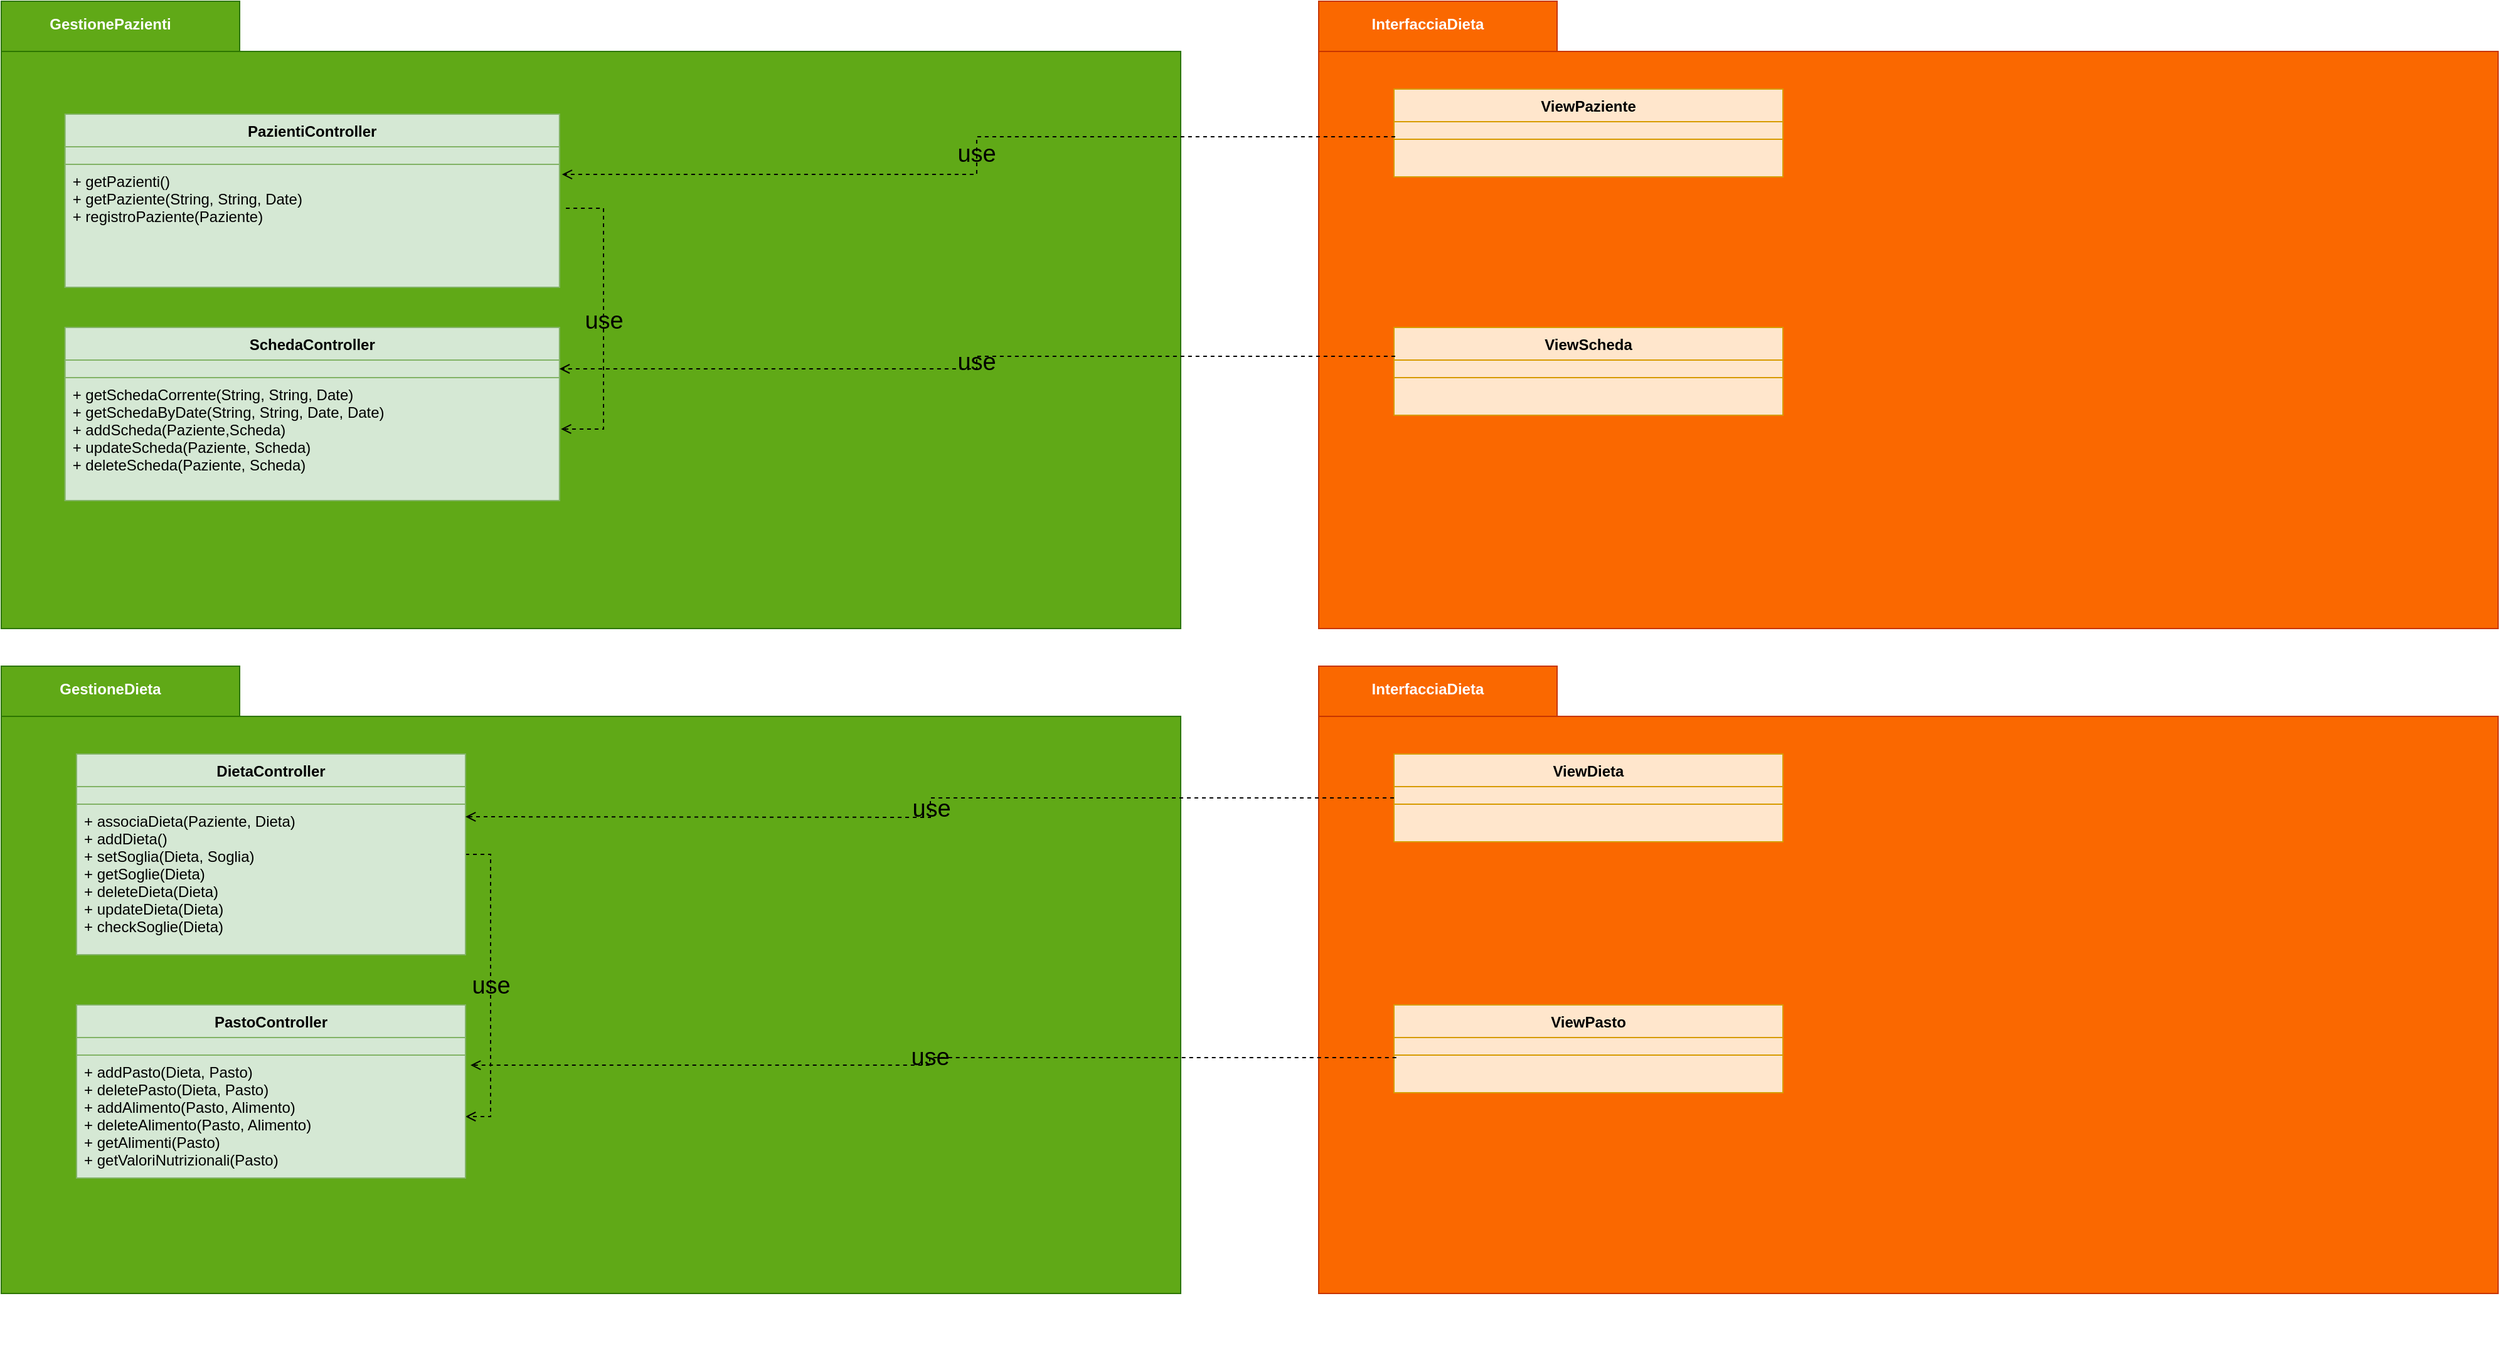 <mxfile version="17.5.0"><diagram id="CF-CN9mxn05kVz-OpUtG" name="Page-1"><mxGraphModel dx="1422" dy="793" grid="1" gridSize="10" guides="1" tooltips="1" connect="1" arrows="1" fold="1" page="1" pageScale="1" pageWidth="827" pageHeight="1169" math="0" shadow="0"><root><mxCell id="0"/><mxCell id="1" parent="0"/><mxCell id="Cxv-zkQNOTREW5aY-114-4" value="" style="group" parent="1" vertex="1" connectable="0"><mxGeometry x="70" width="940" height="500" as="geometry"/></mxCell><mxCell id="Cxv-zkQNOTREW5aY-114-1" value="" style="shape=folder;fontStyle=1;spacingTop=10;tabWidth=190;tabHeight=40;tabPosition=left;html=1;fillColor=#60a917;strokeColor=#2D7600;fontColor=#ffffff;" parent="Cxv-zkQNOTREW5aY-114-4" vertex="1"><mxGeometry width="940" height="500" as="geometry"/></mxCell><mxCell id="Cxv-zkQNOTREW5aY-114-2" value="GestionePazienti" style="text;align=center;fontStyle=1;verticalAlign=middle;spacingLeft=3;spacingRight=3;rotatable=0;points=[[0,0.5],[1,0.5]];portConstraint=eastwest;fontColor=#FFFFFF;" parent="Cxv-zkQNOTREW5aY-114-4" vertex="1"><mxGeometry x="17.209" y="0.845" width="139.535" height="33.333" as="geometry"/></mxCell><mxCell id="Cxv-zkQNOTREW5aY-114-5" value="PazientiController" style="swimlane;fontStyle=1;align=center;verticalAlign=top;childLayout=stackLayout;horizontal=1;startSize=26;horizontalStack=0;resizeParent=1;resizeParentMax=0;resizeLast=0;collapsible=1;marginBottom=0;fillColor=#d5e8d4;strokeColor=#82b366;" parent="Cxv-zkQNOTREW5aY-114-4" vertex="1"><mxGeometry x="50.847" y="90" width="394.068" height="138" as="geometry"/></mxCell><mxCell id="Cxv-zkQNOTREW5aY-114-6" value="" style="text;align=left;verticalAlign=top;spacingLeft=4;spacingRight=4;overflow=hidden;rotatable=0;points=[[0,0.5],[1,0.5]];portConstraint=eastwest;fillColor=#d5e8d4;strokeColor=#82b366;" parent="Cxv-zkQNOTREW5aY-114-5" vertex="1"><mxGeometry y="26" width="394.068" height="14" as="geometry"/></mxCell><mxCell id="Cxv-zkQNOTREW5aY-114-8" value="+ getPazienti()&#xA;+ getPaziente(String, String, Date)&#xA;+ registroPaziente(Paziente)&#xA;&#xA;&#xA;&#xA;" style="text;strokeColor=#82b366;fillColor=#d5e8d4;align=left;verticalAlign=top;spacingLeft=4;spacingRight=4;overflow=hidden;rotatable=0;points=[[0,0.5],[1,0.5]];portConstraint=eastwest;" parent="Cxv-zkQNOTREW5aY-114-5" vertex="1"><mxGeometry y="40" width="394.068" height="98" as="geometry"/></mxCell><mxCell id="Cxv-zkQNOTREW5aY-114-20" value="SchedaController" style="swimlane;fontStyle=1;align=center;verticalAlign=top;childLayout=stackLayout;horizontal=1;startSize=26;horizontalStack=0;resizeParent=1;resizeParentMax=0;resizeLast=0;collapsible=1;marginBottom=0;fillColor=#d5e8d4;strokeColor=#82b366;" parent="Cxv-zkQNOTREW5aY-114-4" vertex="1"><mxGeometry x="50.847" y="260" width="394.068" height="138" as="geometry"/></mxCell><mxCell id="Cxv-zkQNOTREW5aY-114-21" value="" style="text;align=left;verticalAlign=top;spacingLeft=4;spacingRight=4;overflow=hidden;rotatable=0;points=[[0,0.5],[1,0.5]];portConstraint=eastwest;fillColor=#d5e8d4;strokeColor=#82b366;" parent="Cxv-zkQNOTREW5aY-114-20" vertex="1"><mxGeometry y="26" width="394.068" height="14" as="geometry"/></mxCell><mxCell id="Cxv-zkQNOTREW5aY-114-22" value="+ getSchedaCorrente(String, String, Date)&#xA;+ getSchedaByDate(String, String, Date, Date)&#xA;+ addScheda(Paziente,Scheda)&#xA;+ updateScheda(Paziente, Scheda)&#xA;+ deleteScheda(Paziente, Scheda)&#xA;&#xA;&#xA;" style="text;strokeColor=#82b366;fillColor=#d5e8d4;align=left;verticalAlign=top;spacingLeft=4;spacingRight=4;overflow=hidden;rotatable=0;points=[[0,0.5],[1,0.5]];portConstraint=eastwest;" parent="Cxv-zkQNOTREW5aY-114-20" vertex="1"><mxGeometry y="40" width="394.068" height="98" as="geometry"/></mxCell><mxCell id="GeMMhzaPay-1B5AHxZ2K-18" value="use" style="edgeStyle=orthogonalEdgeStyle;rounded=0;orthogonalLoop=1;jettySize=auto;html=1;endArrow=open;endFill=0;dashed=1;labelBackgroundColor=none;exitX=1.013;exitY=0.357;exitDx=0;exitDy=0;entryX=1.003;entryY=0.418;entryDx=0;entryDy=0;fontSize=19;exitPerimeter=0;entryPerimeter=0;" edge="1" parent="Cxv-zkQNOTREW5aY-114-4" source="Cxv-zkQNOTREW5aY-114-8" target="Cxv-zkQNOTREW5aY-114-22"><mxGeometry relative="1" as="geometry"><mxPoint x="380" y="690" as="sourcePoint"/><mxPoint x="380" y="899" as="targetPoint"/><Array as="points"><mxPoint x="480" y="165"/><mxPoint x="480" y="341"/></Array></mxGeometry></mxCell><mxCell id="GeMMhzaPay-1B5AHxZ2K-4" value="" style="group" vertex="1" connectable="0" parent="1"><mxGeometry x="70" y="530" width="940" height="560" as="geometry"/></mxCell><mxCell id="GeMMhzaPay-1B5AHxZ2K-5" value="" style="shape=folder;fontStyle=1;spacingTop=10;tabWidth=190;tabHeight=40;tabPosition=left;html=1;fillColor=#60a917;strokeColor=#2D7600;fontColor=#ffffff;" vertex="1" parent="GeMMhzaPay-1B5AHxZ2K-4"><mxGeometry width="940" height="500" as="geometry"/></mxCell><mxCell id="GeMMhzaPay-1B5AHxZ2K-6" value="GestioneDieta" style="text;align=center;fontStyle=1;verticalAlign=middle;spacingLeft=3;spacingRight=3;rotatable=0;points=[[0,0.5],[1,0.5]];portConstraint=eastwest;fontColor=#FFFFFF;" vertex="1" parent="GeMMhzaPay-1B5AHxZ2K-4"><mxGeometry x="17.209" y="0.845" width="139.535" height="33.333" as="geometry"/></mxCell><mxCell id="GeMMhzaPay-1B5AHxZ2K-17" value="use" style="edgeStyle=orthogonalEdgeStyle;rounded=0;orthogonalLoop=1;jettySize=auto;html=1;endArrow=open;endFill=0;dashed=1;labelBackgroundColor=none;exitX=1;exitY=0.5;exitDx=0;exitDy=0;entryX=1;entryY=0.5;entryDx=0;entryDy=0;fontSize=19;" edge="1" parent="GeMMhzaPay-1B5AHxZ2K-4" source="GeMMhzaPay-1B5AHxZ2K-1" target="GeMMhzaPay-1B5AHxZ2K-15"><mxGeometry relative="1" as="geometry"/></mxCell><mxCell id="GeMMhzaPay-1B5AHxZ2K-1" value="DietaController" style="swimlane;fontStyle=1;align=center;verticalAlign=top;childLayout=stackLayout;horizontal=1;startSize=26;horizontalStack=0;resizeParent=1;resizeParentMax=0;resizeLast=0;collapsible=1;marginBottom=0;fillColor=#d5e8d4;strokeColor=#82b366;" vertex="1" parent="GeMMhzaPay-1B5AHxZ2K-4"><mxGeometry x="60" y="70" width="310" height="160" as="geometry"/></mxCell><mxCell id="GeMMhzaPay-1B5AHxZ2K-2" value="" style="text;align=left;verticalAlign=top;spacingLeft=4;spacingRight=4;overflow=hidden;rotatable=0;points=[[0,0.5],[1,0.5]];portConstraint=eastwest;fillColor=#d5e8d4;strokeColor=#82b366;" vertex="1" parent="GeMMhzaPay-1B5AHxZ2K-1"><mxGeometry y="26" width="310" height="14" as="geometry"/></mxCell><mxCell id="GeMMhzaPay-1B5AHxZ2K-3" value="+ associaDieta(Paziente, Dieta)&#xA;+ addDieta()&#xA;+ setSoglia(Dieta, Soglia)&#xA;+ getSoglie(Dieta)&#xA;+ deleteDieta(Dieta)&#xA;+ updateDieta(Dieta)&#xA;+ checkSoglie(Dieta)&#xA;&#xA;" style="text;strokeColor=#82b366;fillColor=#d5e8d4;align=left;verticalAlign=top;spacingLeft=4;spacingRight=4;overflow=hidden;rotatable=0;points=[[0,0.5],[1,0.5]];portConstraint=eastwest;" vertex="1" parent="GeMMhzaPay-1B5AHxZ2K-1"><mxGeometry y="40" width="310" height="120" as="geometry"/></mxCell><mxCell id="GeMMhzaPay-1B5AHxZ2K-13" value="PastoController" style="swimlane;fontStyle=1;align=center;verticalAlign=top;childLayout=stackLayout;horizontal=1;startSize=26;horizontalStack=0;resizeParent=1;resizeParentMax=0;resizeLast=0;collapsible=1;marginBottom=0;fillColor=#d5e8d4;strokeColor=#82b366;" vertex="1" parent="GeMMhzaPay-1B5AHxZ2K-4"><mxGeometry x="60" y="270" width="310" height="138" as="geometry"/></mxCell><mxCell id="GeMMhzaPay-1B5AHxZ2K-14" value="" style="text;align=left;verticalAlign=top;spacingLeft=4;spacingRight=4;overflow=hidden;rotatable=0;points=[[0,0.5],[1,0.5]];portConstraint=eastwest;fillColor=#d5e8d4;strokeColor=#82b366;" vertex="1" parent="GeMMhzaPay-1B5AHxZ2K-13"><mxGeometry y="26" width="310" height="14" as="geometry"/></mxCell><mxCell id="GeMMhzaPay-1B5AHxZ2K-15" value="+ addPasto(Dieta, Pasto)&#xA;+ deletePasto(Dieta, Pasto)&#xA;+ addAlimento(Pasto, Alimento)&#xA;+ deleteAlimento(Pasto, Alimento)&#xA;+ getAlimenti(Pasto)&#xA;+ getValoriNutrizionali(Pasto)&#xA;&#xA;&#xA;&#xA;&#xA;" style="text;strokeColor=#82b366;fillColor=#d5e8d4;align=left;verticalAlign=top;spacingLeft=4;spacingRight=4;overflow=hidden;rotatable=0;points=[[0,0.5],[1,0.5]];portConstraint=eastwest;" vertex="1" parent="GeMMhzaPay-1B5AHxZ2K-13"><mxGeometry y="40" width="310" height="98" as="geometry"/></mxCell><mxCell id="GeMMhzaPay-1B5AHxZ2K-19" value="" style="group;fillColor=none;" vertex="1" connectable="0" parent="1"><mxGeometry x="1120" y="530" width="940" height="560" as="geometry"/></mxCell><mxCell id="GeMMhzaPay-1B5AHxZ2K-20" value="" style="shape=folder;fontStyle=1;spacingTop=10;tabWidth=190;tabHeight=40;tabPosition=left;html=1;fillColor=#fa6800;strokeColor=#C73500;fontColor=#000000;" vertex="1" parent="GeMMhzaPay-1B5AHxZ2K-19"><mxGeometry width="940" height="500" as="geometry"/></mxCell><mxCell id="GeMMhzaPay-1B5AHxZ2K-21" value="InterfacciaDieta" style="text;align=center;fontStyle=1;verticalAlign=middle;spacingLeft=3;spacingRight=3;rotatable=0;points=[[0,0.5],[1,0.5]];portConstraint=eastwest;fontColor=#FFFFFF;" vertex="1" parent="GeMMhzaPay-1B5AHxZ2K-19"><mxGeometry x="17.209" y="0.845" width="139.535" height="33.333" as="geometry"/></mxCell><mxCell id="GeMMhzaPay-1B5AHxZ2K-23" value="ViewDieta" style="swimlane;fontStyle=1;align=center;verticalAlign=top;childLayout=stackLayout;horizontal=1;startSize=26;horizontalStack=0;resizeParent=1;resizeParentMax=0;resizeLast=0;collapsible=1;marginBottom=0;fillColor=#ffe6cc;strokeColor=#d79b00;" vertex="1" parent="GeMMhzaPay-1B5AHxZ2K-19"><mxGeometry x="60" y="70" width="310" height="70" as="geometry"/></mxCell><mxCell id="GeMMhzaPay-1B5AHxZ2K-24" value="" style="text;align=left;verticalAlign=top;spacingLeft=4;spacingRight=4;overflow=hidden;rotatable=0;points=[[0,0.5],[1,0.5]];portConstraint=eastwest;fillColor=#ffe6cc;strokeColor=#d79b00;" vertex="1" parent="GeMMhzaPay-1B5AHxZ2K-23"><mxGeometry y="26" width="310" height="14" as="geometry"/></mxCell><mxCell id="GeMMhzaPay-1B5AHxZ2K-25" value="" style="text;strokeColor=#d79b00;fillColor=#ffe6cc;align=left;verticalAlign=top;spacingLeft=4;spacingRight=4;overflow=hidden;rotatable=0;points=[[0,0.5],[1,0.5]];portConstraint=eastwest;" vertex="1" parent="GeMMhzaPay-1B5AHxZ2K-23"><mxGeometry y="40" width="310" height="30" as="geometry"/></mxCell><mxCell id="GeMMhzaPay-1B5AHxZ2K-26" value="ViewPasto" style="swimlane;fontStyle=1;align=center;verticalAlign=top;childLayout=stackLayout;horizontal=1;startSize=26;horizontalStack=0;resizeParent=1;resizeParentMax=0;resizeLast=0;collapsible=1;marginBottom=0;fillColor=#ffe6cc;strokeColor=#d79b00;" vertex="1" parent="GeMMhzaPay-1B5AHxZ2K-19"><mxGeometry x="60" y="270" width="310" height="70" as="geometry"/></mxCell><mxCell id="GeMMhzaPay-1B5AHxZ2K-27" value="" style="text;align=left;verticalAlign=top;spacingLeft=4;spacingRight=4;overflow=hidden;rotatable=0;points=[[0,0.5],[1,0.5]];portConstraint=eastwest;fillColor=#ffe6cc;strokeColor=#d79b00;" vertex="1" parent="GeMMhzaPay-1B5AHxZ2K-26"><mxGeometry y="26" width="310" height="14" as="geometry"/></mxCell><mxCell id="GeMMhzaPay-1B5AHxZ2K-28" value="&#xA;&#xA;&#xA;&#xA;&#xA;" style="text;strokeColor=#d79b00;fillColor=#ffe6cc;align=left;verticalAlign=top;spacingLeft=4;spacingRight=4;overflow=hidden;rotatable=0;points=[[0,0.5],[1,0.5]];portConstraint=eastwest;" vertex="1" parent="GeMMhzaPay-1B5AHxZ2K-26"><mxGeometry y="40" width="310" height="30" as="geometry"/></mxCell><mxCell id="GeMMhzaPay-1B5AHxZ2K-29" value="use" style="edgeStyle=orthogonalEdgeStyle;rounded=0;orthogonalLoop=1;jettySize=auto;html=1;labelBackgroundColor=none;fontSize=19;endArrow=open;endFill=0;dashed=1;" edge="1" parent="1" source="GeMMhzaPay-1B5AHxZ2K-23"><mxGeometry relative="1" as="geometry"><mxPoint x="440" y="650" as="targetPoint"/></mxGeometry></mxCell><mxCell id="GeMMhzaPay-1B5AHxZ2K-30" value="use" style="edgeStyle=orthogonalEdgeStyle;rounded=0;orthogonalLoop=1;jettySize=auto;html=1;labelBackgroundColor=none;fontSize=19;endArrow=open;endFill=0;dashed=1;exitX=0.006;exitY=0.067;exitDx=0;exitDy=0;exitPerimeter=0;entryX=1.013;entryY=0.082;entryDx=0;entryDy=0;entryPerimeter=0;" edge="1" parent="1" source="GeMMhzaPay-1B5AHxZ2K-28" target="GeMMhzaPay-1B5AHxZ2K-15"><mxGeometry relative="1" as="geometry"><mxPoint x="450" y="660" as="targetPoint"/><mxPoint x="1190" y="645" as="sourcePoint"/></mxGeometry></mxCell><mxCell id="GeMMhzaPay-1B5AHxZ2K-31" value="" style="group;fillColor=none;" vertex="1" connectable="0" parent="1"><mxGeometry x="1120" width="940" height="560" as="geometry"/></mxCell><mxCell id="GeMMhzaPay-1B5AHxZ2K-32" value="" style="shape=folder;fontStyle=1;spacingTop=10;tabWidth=190;tabHeight=40;tabPosition=left;html=1;fillColor=#fa6800;strokeColor=#C73500;fontColor=#000000;" vertex="1" parent="GeMMhzaPay-1B5AHxZ2K-31"><mxGeometry width="940" height="500" as="geometry"/></mxCell><mxCell id="GeMMhzaPay-1B5AHxZ2K-33" value="InterfacciaDieta" style="text;align=center;fontStyle=1;verticalAlign=middle;spacingLeft=3;spacingRight=3;rotatable=0;points=[[0,0.5],[1,0.5]];portConstraint=eastwest;fontColor=#FFFFFF;" vertex="1" parent="GeMMhzaPay-1B5AHxZ2K-31"><mxGeometry x="17.209" y="0.845" width="139.535" height="33.333" as="geometry"/></mxCell><mxCell id="GeMMhzaPay-1B5AHxZ2K-34" value="ViewPaziente" style="swimlane;fontStyle=1;align=center;verticalAlign=top;childLayout=stackLayout;horizontal=1;startSize=26;horizontalStack=0;resizeParent=1;resizeParentMax=0;resizeLast=0;collapsible=1;marginBottom=0;fillColor=#ffe6cc;strokeColor=#d79b00;" vertex="1" parent="GeMMhzaPay-1B5AHxZ2K-31"><mxGeometry x="60" y="70" width="310" height="70" as="geometry"/></mxCell><mxCell id="GeMMhzaPay-1B5AHxZ2K-35" value="" style="text;align=left;verticalAlign=top;spacingLeft=4;spacingRight=4;overflow=hidden;rotatable=0;points=[[0,0.5],[1,0.5]];portConstraint=eastwest;fillColor=#ffe6cc;strokeColor=#d79b00;" vertex="1" parent="GeMMhzaPay-1B5AHxZ2K-34"><mxGeometry y="26" width="310" height="14" as="geometry"/></mxCell><mxCell id="GeMMhzaPay-1B5AHxZ2K-36" value="" style="text;strokeColor=#d79b00;fillColor=#ffe6cc;align=left;verticalAlign=top;spacingLeft=4;spacingRight=4;overflow=hidden;rotatable=0;points=[[0,0.5],[1,0.5]];portConstraint=eastwest;" vertex="1" parent="GeMMhzaPay-1B5AHxZ2K-34"><mxGeometry y="40" width="310" height="30" as="geometry"/></mxCell><mxCell id="GeMMhzaPay-1B5AHxZ2K-37" value="ViewScheda" style="swimlane;fontStyle=1;align=center;verticalAlign=top;childLayout=stackLayout;horizontal=1;startSize=26;horizontalStack=0;resizeParent=1;resizeParentMax=0;resizeLast=0;collapsible=1;marginBottom=0;fillColor=#ffe6cc;strokeColor=#d79b00;" vertex="1" parent="GeMMhzaPay-1B5AHxZ2K-31"><mxGeometry x="60" y="260" width="310" height="70" as="geometry"/></mxCell><mxCell id="GeMMhzaPay-1B5AHxZ2K-38" value="" style="text;align=left;verticalAlign=top;spacingLeft=4;spacingRight=4;overflow=hidden;rotatable=0;points=[[0,0.5],[1,0.5]];portConstraint=eastwest;fillColor=#ffe6cc;strokeColor=#d79b00;" vertex="1" parent="GeMMhzaPay-1B5AHxZ2K-37"><mxGeometry y="26" width="310" height="14" as="geometry"/></mxCell><mxCell id="GeMMhzaPay-1B5AHxZ2K-39" value="&#xA;&#xA;&#xA;&#xA;&#xA;" style="text;strokeColor=#d79b00;fillColor=#ffe6cc;align=left;verticalAlign=top;spacingLeft=4;spacingRight=4;overflow=hidden;rotatable=0;points=[[0,0.5],[1,0.5]];portConstraint=eastwest;" vertex="1" parent="GeMMhzaPay-1B5AHxZ2K-37"><mxGeometry y="40" width="310" height="30" as="geometry"/></mxCell><mxCell id="GeMMhzaPay-1B5AHxZ2K-40" value="use" style="edgeStyle=orthogonalEdgeStyle;rounded=0;orthogonalLoop=1;jettySize=auto;html=1;labelBackgroundColor=none;fontSize=19;endArrow=open;endFill=0;dashed=1;exitX=0.003;exitY=-0.067;exitDx=0;exitDy=0;exitPerimeter=0;entryX=1.005;entryY=0.082;entryDx=0;entryDy=0;entryPerimeter=0;" edge="1" parent="1" source="GeMMhzaPay-1B5AHxZ2K-36" target="Cxv-zkQNOTREW5aY-114-8"><mxGeometry relative="1" as="geometry"><mxPoint x="450" y="120" as="targetPoint"/><mxPoint x="1190" y="105" as="sourcePoint"/></mxGeometry></mxCell><mxCell id="GeMMhzaPay-1B5AHxZ2K-41" value="use" style="edgeStyle=orthogonalEdgeStyle;rounded=0;orthogonalLoop=1;jettySize=auto;html=1;labelBackgroundColor=none;fontSize=19;endArrow=open;endFill=0;dashed=1;exitX=0.003;exitY=-0.214;exitDx=0;exitDy=0;exitPerimeter=0;entryX=1;entryY=0.5;entryDx=0;entryDy=0;" edge="1" parent="1" source="GeMMhzaPay-1B5AHxZ2K-38" target="Cxv-zkQNOTREW5aY-114-21"><mxGeometry relative="1" as="geometry"><mxPoint x="526.886" y="148.036" as="targetPoint"/><mxPoint x="1190.93" y="117.99" as="sourcePoint"/></mxGeometry></mxCell></root></mxGraphModel></diagram></mxfile>